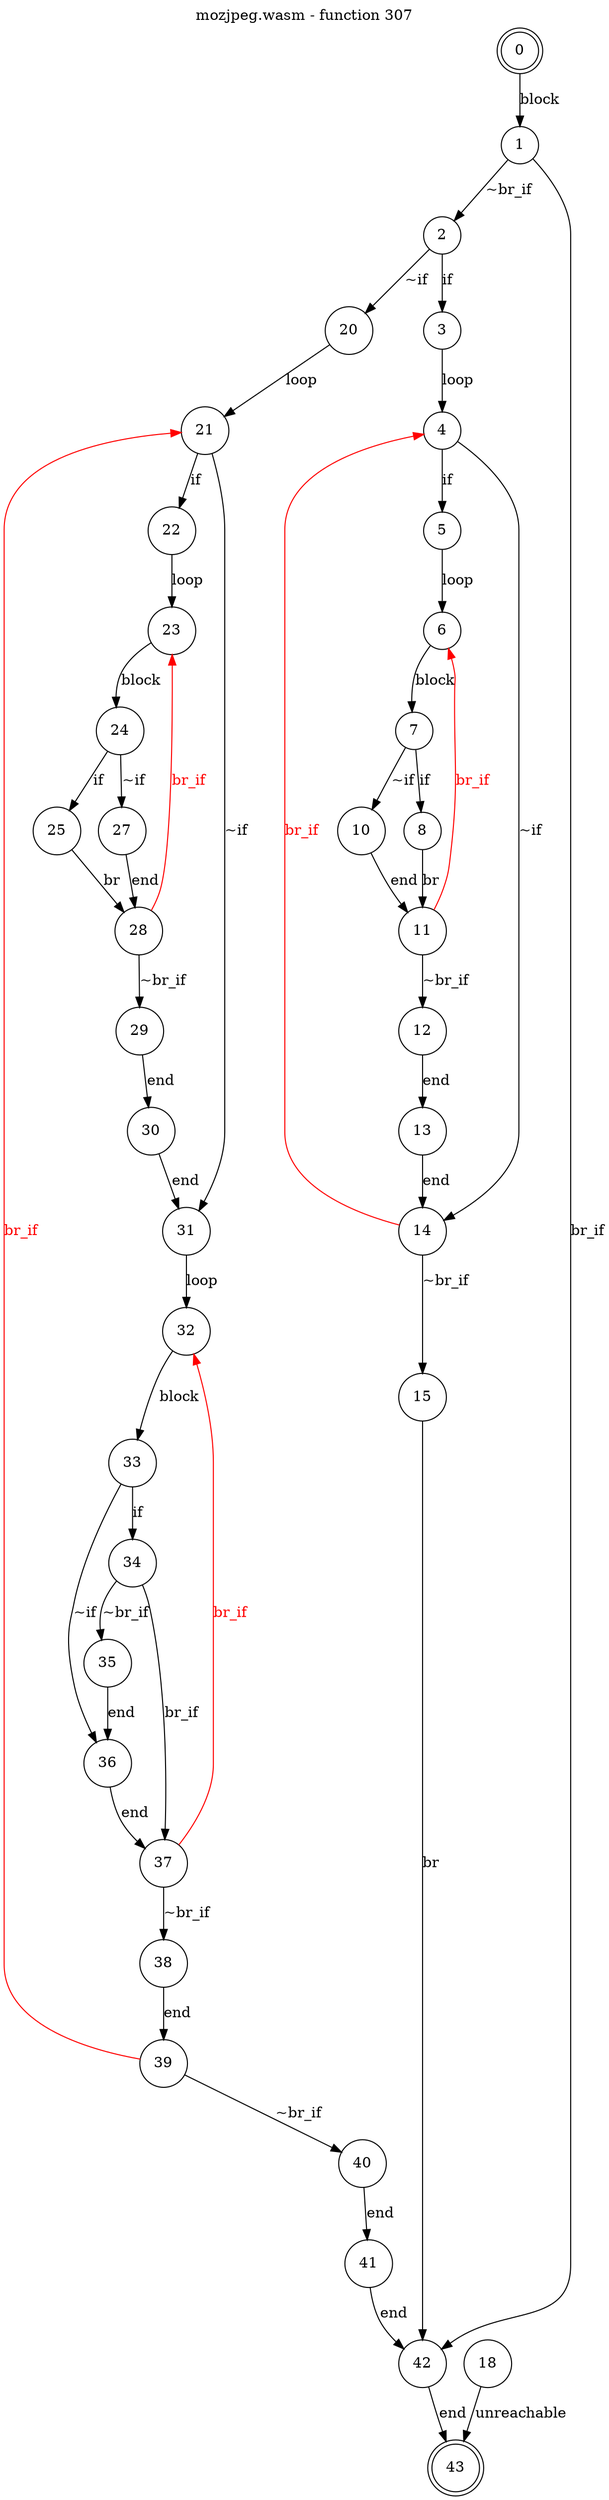 digraph finite_state_machine {
    label = "mozjpeg.wasm - function 307"
    labelloc =  t
    labelfontsize = 16
    labelfontcolor = black
    labelfontname = "Helvetica"
    node [shape = doublecircle]; 0 43;
    node [shape = circle];
    0 -> 1[label="block"];
    1 -> 2[label="~br_if"];
    1 -> 42[label="br_if"];
    2 -> 3[label="if"];
    2 -> 20[label="~if"];
    3 -> 4[label="loop"];
    4 -> 5[label="if"];
    4 -> 14[label="~if"];
    5 -> 6[label="loop"];
    6 -> 7[label="block"];
    7 -> 8[label="if"];
    7 -> 10[label="~if"];
    8 -> 11[label="br"];
    10 -> 11[label="end"];
    11 -> 12[label="~br_if"];
    11 -> 6[color="red" fontcolor="red" label="br_if"];
    12 -> 13[label="end"];
    13 -> 14[label="end"];
    14 -> 15[label="~br_if"];
    14 -> 4[color="red" fontcolor="red" label="br_if"];
    15 -> 42[label="br"];
    18 -> 43[label="unreachable"];
    20 -> 21[label="loop"];
    21 -> 22[label="if"];
    21 -> 31[label="~if"];
    22 -> 23[label="loop"];
    23 -> 24[label="block"];
    24 -> 25[label="if"];
    24 -> 27[label="~if"];
    25 -> 28[label="br"];
    27 -> 28[label="end"];
    28 -> 29[label="~br_if"];
    28 -> 23[color="red" fontcolor="red" label="br_if"];
    29 -> 30[label="end"];
    30 -> 31[label="end"];
    31 -> 32[label="loop"];
    32 -> 33[label="block"];
    33 -> 34[label="if"];
    33 -> 36[label="~if"];
    34 -> 35[label="~br_if"];
    34 -> 37[label="br_if"];
    35 -> 36[label="end"];
    36 -> 37[label="end"];
    37 -> 38[label="~br_if"];
    37 -> 32[color="red" fontcolor="red" label="br_if"];
    38 -> 39[label="end"];
    39 -> 40[label="~br_if"];
    39 -> 21[color="red" fontcolor="red" label="br_if"];
    40 -> 41[label="end"];
    41 -> 42[label="end"];
    42 -> 43[label="end"];
}
